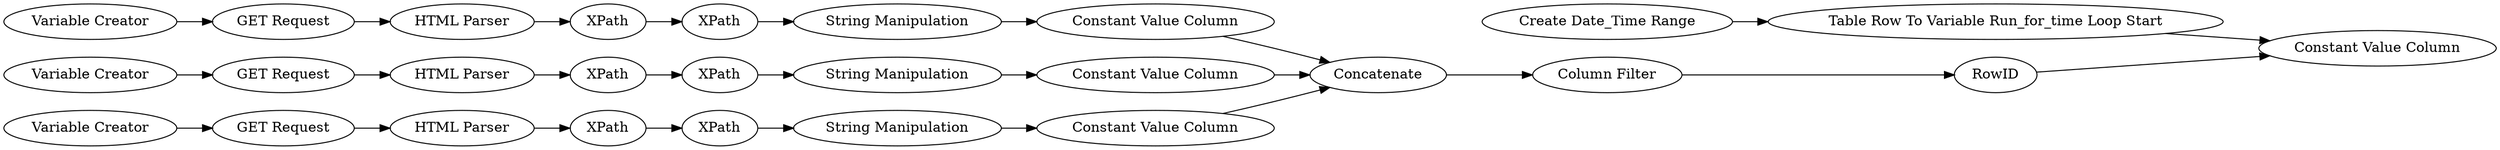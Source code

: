 digraph {
	72 -> 66
	92 -> 72
	73 -> 90
	74 -> 76
	78 -> 79
	84 -> 83
	61 -> 60
	70 -> 92
	91 -> 65
	76 -> 73
	87 -> 88
	69 -> 67
	83 -> 86
	64 -> 61
	67 -> 70
	77 -> 78
	86 -> 89
	62 -> 91
	90 -> 79
	65 -> 74
	75 -> 76
	89 -> 87
	60 -> 62
	88 -> 76
	81 -> 84
	66 -> 75
	91 [label=XPath]
	79 [label="Constant Value Column"]
	89 [label=XPath]
	74 [label="Constant Value Column"]
	78 [label="Table Row To Variable Run_for_time Loop Start"]
	64 [label="Variable Creator"]
	92 [label=XPath]
	84 [label="GET Request"]
	75 [label="Constant Value Column"]
	86 [label=XPath]
	90 [label=RowID]
	87 [label="String Manipulation"]
	67 [label="GET Request"]
	72 [label=XPath]
	61 [label="GET Request"]
	76 [label=Concatenate]
	77 [label="Create Date_Time Range"]
	83 [label="HTML Parser"]
	60 [label="HTML Parser"]
	81 [label="Variable Creator"]
	62 [label=XPath]
	66 [label="String Manipulation"]
	70 [label="HTML Parser"]
	65 [label="String Manipulation"]
	69 [label="Variable Creator"]
	88 [label="Constant Value Column"]
	73 [label="Column Filter"]
	rankdir=LR
}
